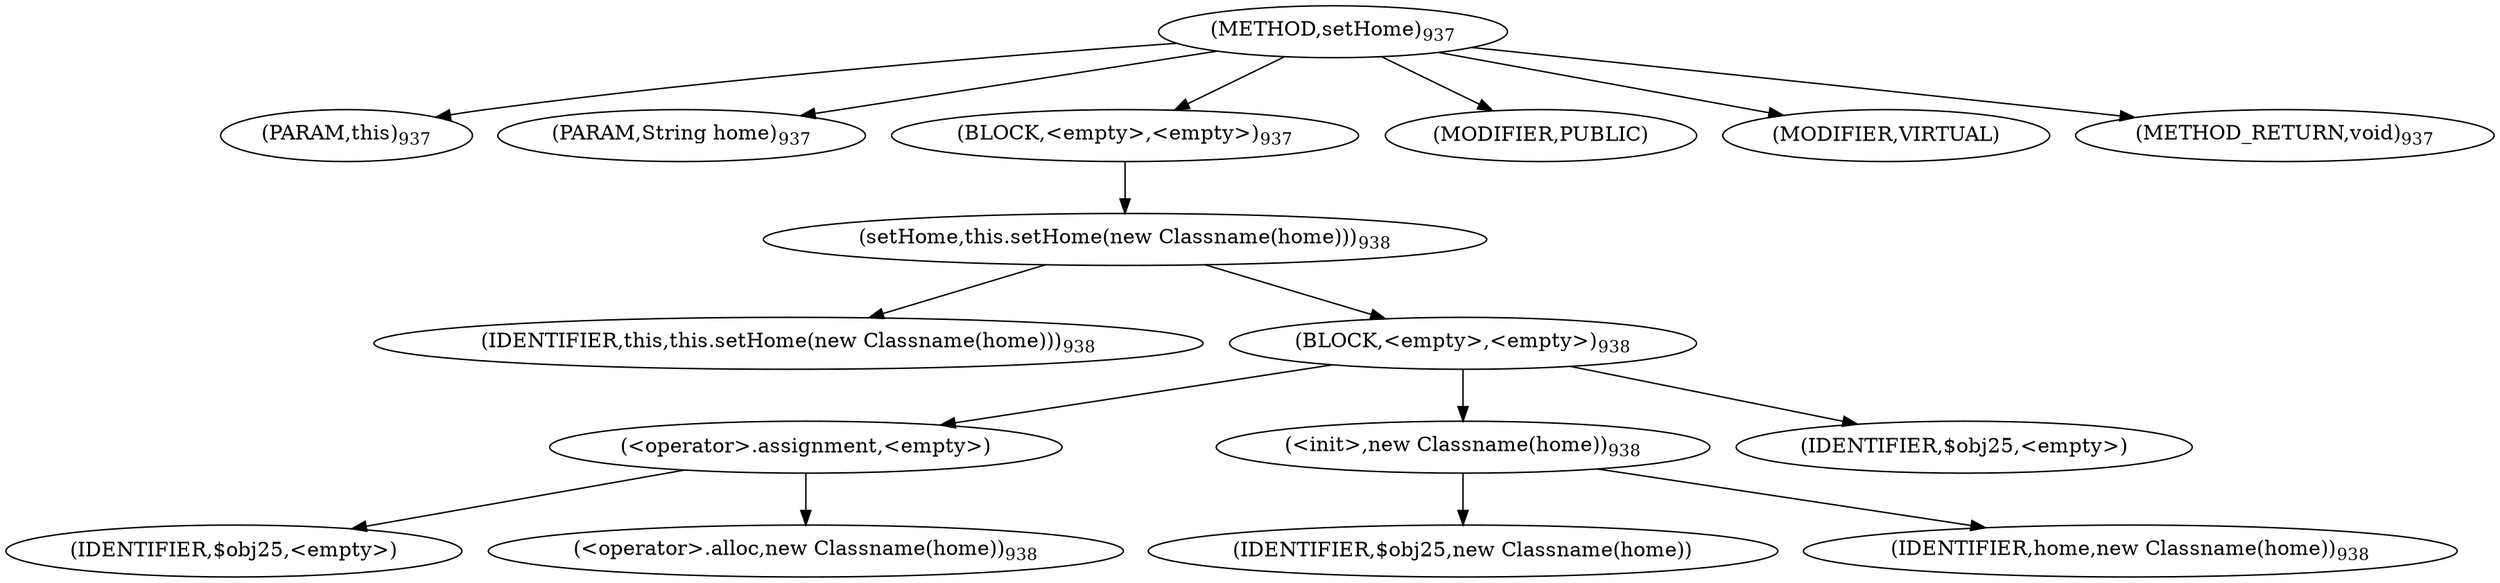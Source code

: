 digraph "setHome" {  
"2137" [label = <(METHOD,setHome)<SUB>937</SUB>> ]
"102" [label = <(PARAM,this)<SUB>937</SUB>> ]
"2138" [label = <(PARAM,String home)<SUB>937</SUB>> ]
"2139" [label = <(BLOCK,&lt;empty&gt;,&lt;empty&gt;)<SUB>937</SUB>> ]
"2140" [label = <(setHome,this.setHome(new Classname(home)))<SUB>938</SUB>> ]
"101" [label = <(IDENTIFIER,this,this.setHome(new Classname(home)))<SUB>938</SUB>> ]
"2141" [label = <(BLOCK,&lt;empty&gt;,&lt;empty&gt;)<SUB>938</SUB>> ]
"2142" [label = <(&lt;operator&gt;.assignment,&lt;empty&gt;)> ]
"2143" [label = <(IDENTIFIER,$obj25,&lt;empty&gt;)> ]
"2144" [label = <(&lt;operator&gt;.alloc,new Classname(home))<SUB>938</SUB>> ]
"2145" [label = <(&lt;init&gt;,new Classname(home))<SUB>938</SUB>> ]
"2146" [label = <(IDENTIFIER,$obj25,new Classname(home))> ]
"2147" [label = <(IDENTIFIER,home,new Classname(home))<SUB>938</SUB>> ]
"2148" [label = <(IDENTIFIER,$obj25,&lt;empty&gt;)> ]
"2149" [label = <(MODIFIER,PUBLIC)> ]
"2150" [label = <(MODIFIER,VIRTUAL)> ]
"2151" [label = <(METHOD_RETURN,void)<SUB>937</SUB>> ]
  "2137" -> "102" 
  "2137" -> "2138" 
  "2137" -> "2139" 
  "2137" -> "2149" 
  "2137" -> "2150" 
  "2137" -> "2151" 
  "2139" -> "2140" 
  "2140" -> "101" 
  "2140" -> "2141" 
  "2141" -> "2142" 
  "2141" -> "2145" 
  "2141" -> "2148" 
  "2142" -> "2143" 
  "2142" -> "2144" 
  "2145" -> "2146" 
  "2145" -> "2147" 
}

